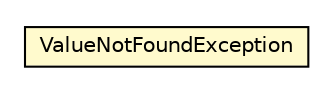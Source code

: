 #!/usr/local/bin/dot
#
# Class diagram 
# Generated by UMLGraph version 5.1 (http://www.umlgraph.org/)
#

digraph G {
	edge [fontname="Helvetica",fontsize=10,labelfontname="Helvetica",labelfontsize=10];
	node [fontname="Helvetica",fontsize=10,shape=plaintext];
	nodesep=0.25;
	ranksep=0.5;
	rankdir=LR;
	// com.inn.headstartdemo.exceptions.ValueNotFoundException
	c16284 [label=<<table title="com.inn.headstartdemo.exceptions.ValueNotFoundException" border="0" cellborder="1" cellspacing="0" cellpadding="2" port="p" bgcolor="lemonChiffon" href="./ValueNotFoundException.html">
		<tr><td><table border="0" cellspacing="0" cellpadding="1">
<tr><td align="center" balign="center"> ValueNotFoundException </td></tr>
		</table></td></tr>
		</table>>, fontname="Helvetica", fontcolor="black", fontsize=10.0];
}

